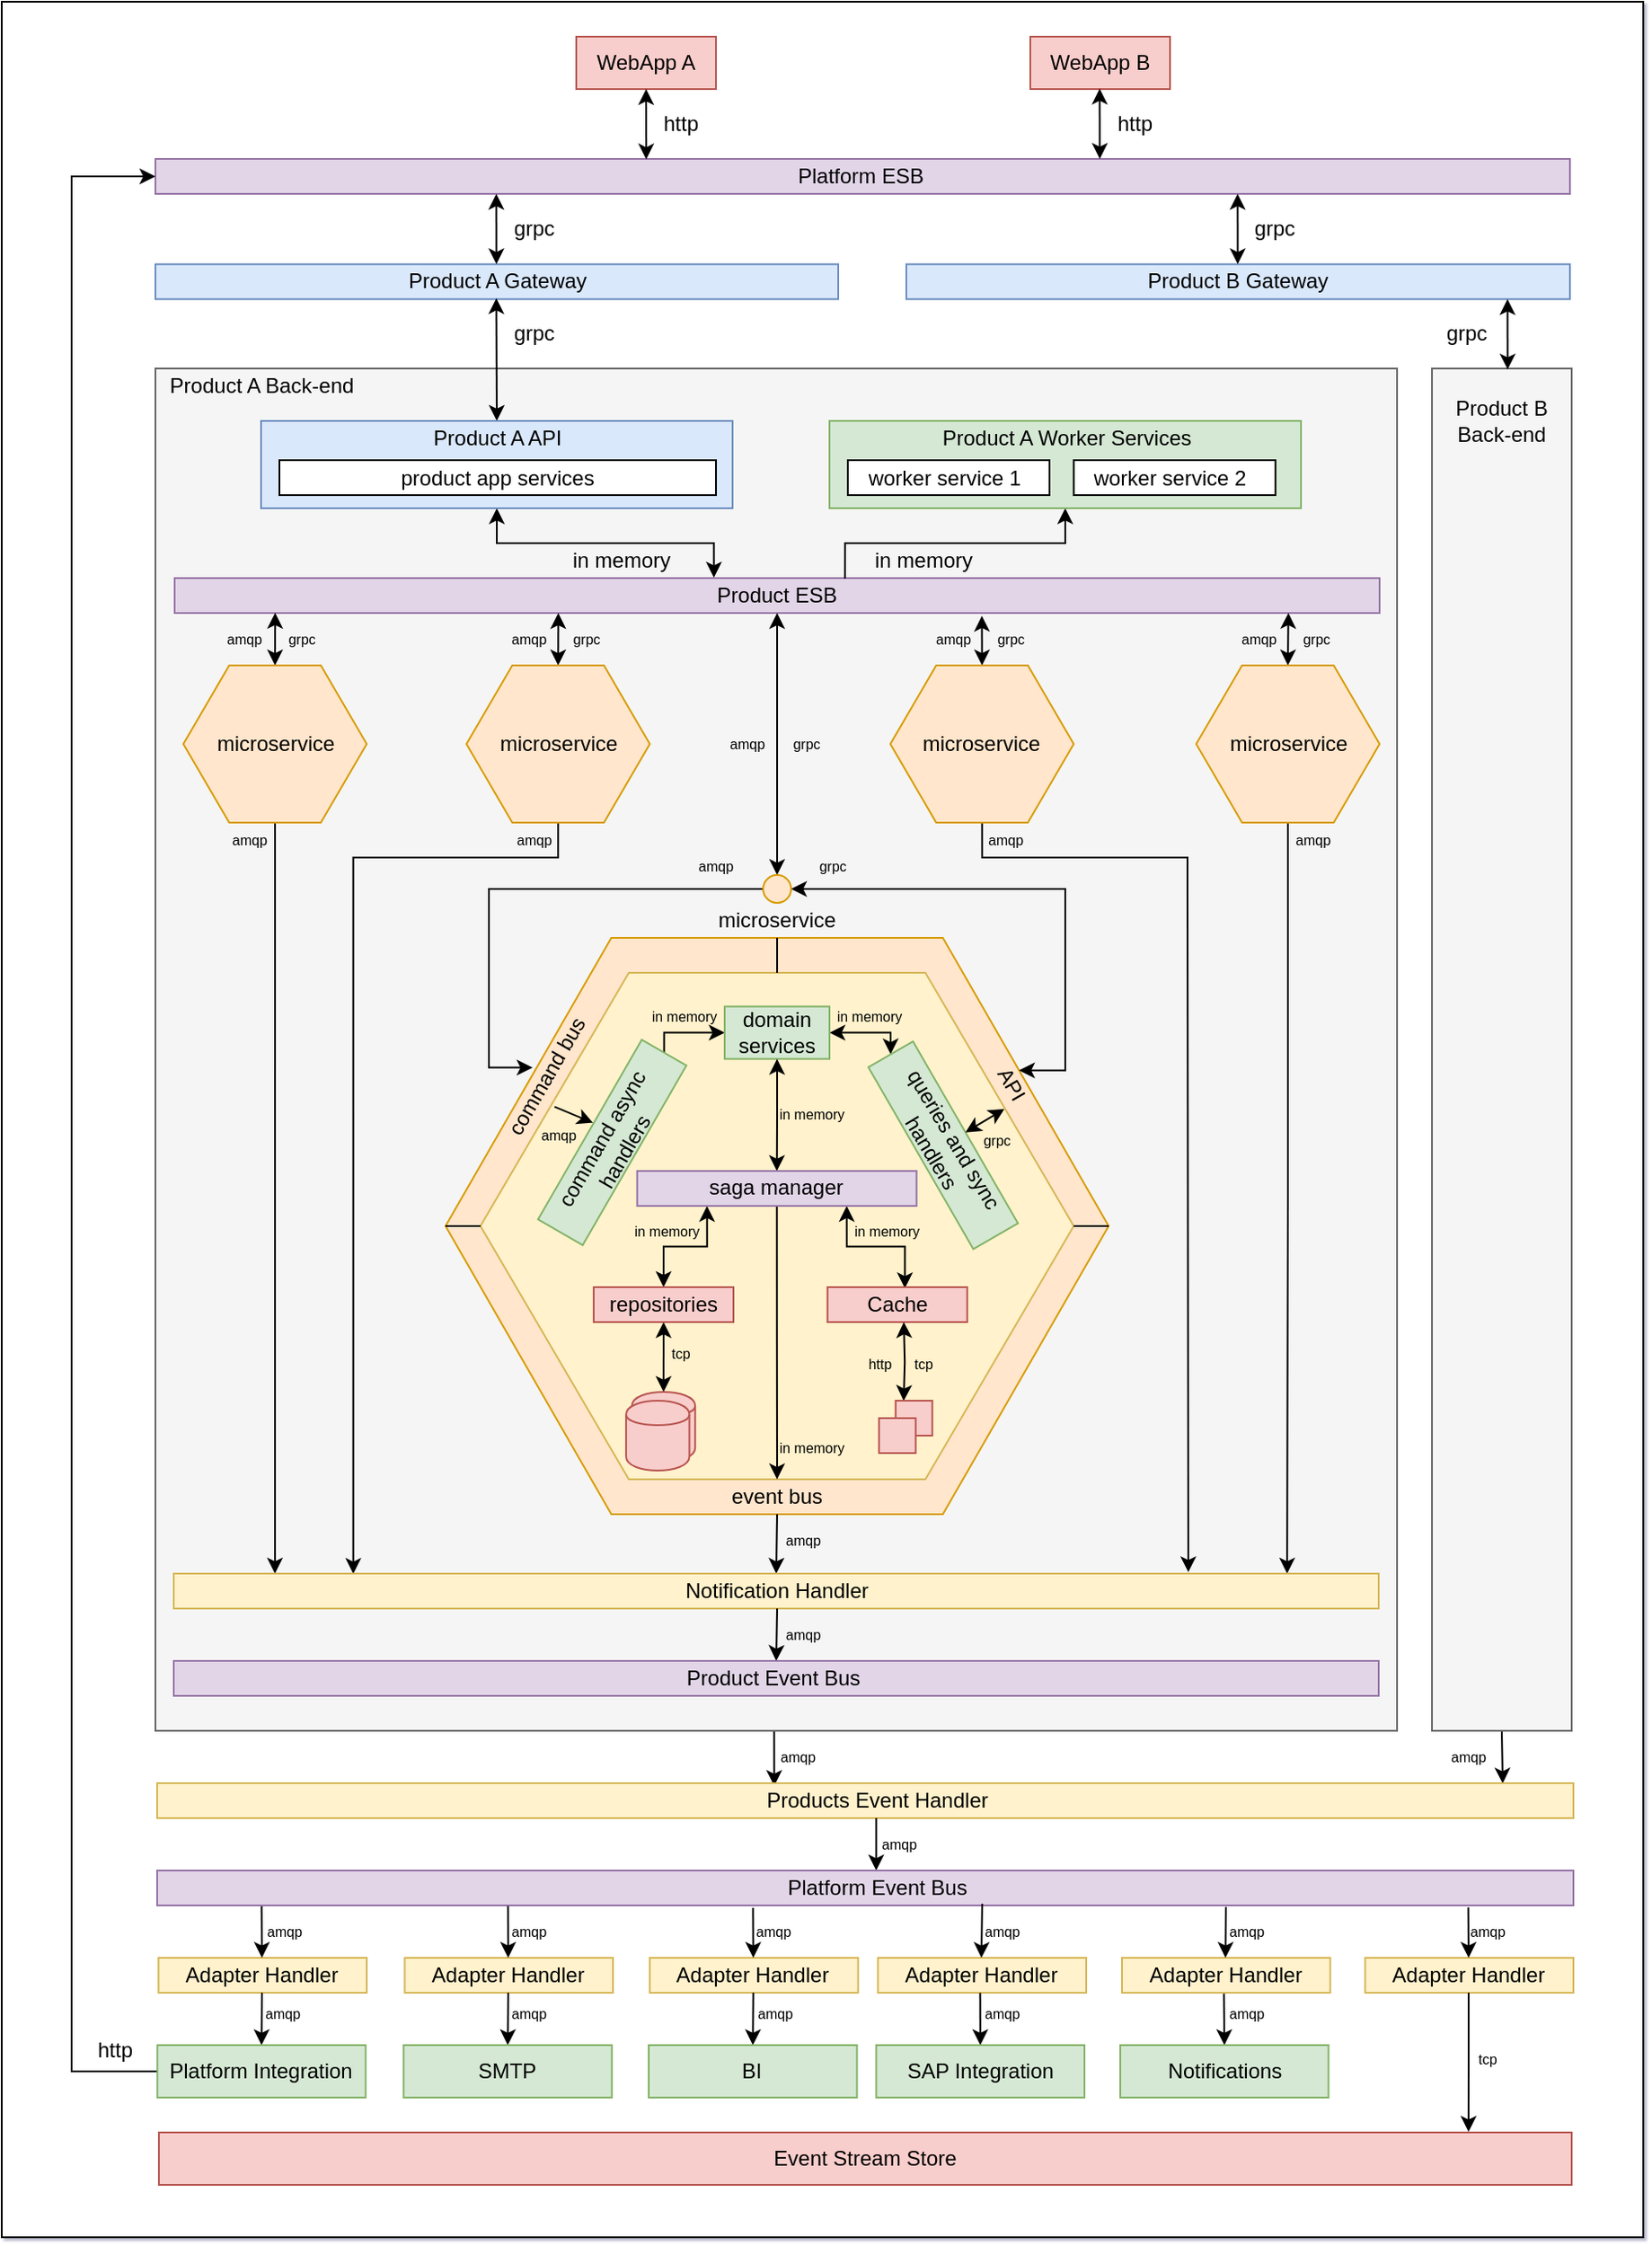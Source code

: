 <mxfile version="13.0.8" type="device"><diagram id="rq0dCRYKFUUs4let7wi2" name="Page-1"><mxGraphModel dx="1613" dy="1970" grid="1" gridSize="10" guides="1" tooltips="1" connect="1" arrows="1" fold="1" page="1" pageScale="1" pageWidth="827" pageHeight="1169" background="#ffffff" math="0" shadow="1"><root><mxCell id="0"/><mxCell id="1" parent="0"/><mxCell id="w8MqXmossmJTWtwEK6IC-232" value="" style="rounded=0;whiteSpace=wrap;html=1;fontSize=8;" parent="1" vertex="1"><mxGeometry x="-80" y="-10" width="940" height="1280" as="geometry"/></mxCell><mxCell id="w8MqXmossmJTWtwEK6IC-1" value="" style="rounded=0;whiteSpace=wrap;html=1;fillColor=#f8cecc;strokeColor=#b85450;" parent="1" vertex="1"><mxGeometry x="249" y="10" width="80" height="30" as="geometry"/></mxCell><mxCell id="w8MqXmossmJTWtwEK6IC-2" value="" style="rounded=0;whiteSpace=wrap;html=1;fillColor=#f8cecc;strokeColor=#b85450;" parent="1" vertex="1"><mxGeometry x="509" y="10" width="80" height="30" as="geometry"/></mxCell><mxCell id="w8MqXmossmJTWtwEK6IC-3" value="" style="rounded=0;whiteSpace=wrap;html=1;fillColor=#e1d5e7;strokeColor=#9673a6;" parent="1" vertex="1"><mxGeometry x="8" y="80" width="810" height="20" as="geometry"/></mxCell><mxCell id="w8MqXmossmJTWtwEK6IC-4" value="WebApp A" style="text;html=1;strokeColor=none;fillColor=none;align=center;verticalAlign=middle;whiteSpace=wrap;rounded=0;fontSize=12;" parent="1" vertex="1"><mxGeometry x="259" y="15" width="60" height="20" as="geometry"/></mxCell><mxCell id="w8MqXmossmJTWtwEK6IC-5" value="WebApp B" style="text;html=1;strokeColor=none;fillColor=none;align=center;verticalAlign=middle;whiteSpace=wrap;rounded=0;fontSize=12;" parent="1" vertex="1"><mxGeometry x="519" y="15" width="60" height="20" as="geometry"/></mxCell><mxCell id="w8MqXmossmJTWtwEK6IC-6" value="Platform ESB" style="text;html=1;strokeColor=none;fillColor=none;align=center;verticalAlign=middle;whiteSpace=wrap;rounded=0;fontSize=12;" parent="1" vertex="1"><mxGeometry x="362" y="80" width="100" height="20" as="geometry"/></mxCell><mxCell id="w8MqXmossmJTWtwEK6IC-7" value="" style="rounded=0;whiteSpace=wrap;html=1;fillColor=#dae8fc;strokeColor=#6c8ebf;" parent="1" vertex="1"><mxGeometry x="8" y="140.28" width="391" height="20" as="geometry"/></mxCell><mxCell id="w8MqXmossmJTWtwEK6IC-8" value="" style="rounded=0;whiteSpace=wrap;html=1;fillColor=#dae8fc;strokeColor=#6c8ebf;" parent="1" vertex="1"><mxGeometry x="438" y="140.28" width="380" height="20" as="geometry"/></mxCell><mxCell id="w8MqXmossmJTWtwEK6IC-9" value="Product A Gateway" style="text;html=1;strokeColor=none;fillColor=none;align=center;verticalAlign=middle;whiteSpace=wrap;rounded=0;fontSize=12;" parent="1" vertex="1"><mxGeometry x="150.75" y="140.28" width="105.5" height="20" as="geometry"/></mxCell><mxCell id="w8MqXmossmJTWtwEK6IC-10" value="Product B Gateway" style="text;html=1;strokeColor=none;fillColor=none;align=center;verticalAlign=middle;whiteSpace=wrap;rounded=0;fontSize=12;" parent="1" vertex="1"><mxGeometry x="575.25" y="140.28" width="105.5" height="20" as="geometry"/></mxCell><mxCell id="w8MqXmossmJTWtwEK6IC-12" value="" style="endArrow=classic;html=1;exitX=0.5;exitY=1;exitDx=0;exitDy=0;entryX=0.347;entryY=0.014;entryDx=0;entryDy=0;entryPerimeter=0;startArrow=classic;startFill=1;" parent="1" source="w8MqXmossmJTWtwEK6IC-1" target="w8MqXmossmJTWtwEK6IC-3" edge="1"><mxGeometry width="50" height="50" relative="1" as="geometry"><mxPoint x="149" y="50" as="sourcePoint"/><mxPoint x="199" as="targetPoint"/></mxGeometry></mxCell><mxCell id="w8MqXmossmJTWtwEK6IC-13" value="" style="endArrow=classic;html=1;exitX=0.5;exitY=1;exitDx=0;exitDy=0;entryX=0.347;entryY=0.014;entryDx=0;entryDy=0;entryPerimeter=0;startArrow=classic;startFill=1;" parent="1" edge="1"><mxGeometry width="50" height="50" relative="1" as="geometry"><mxPoint x="548.71" y="39.72" as="sourcePoint"/><mxPoint x="548.78" y="80.0" as="targetPoint"/></mxGeometry></mxCell><mxCell id="w8MqXmossmJTWtwEK6IC-14" value="http" style="text;html=1;strokeColor=none;fillColor=none;align=center;verticalAlign=middle;whiteSpace=wrap;rounded=0;" parent="1" vertex="1"><mxGeometry x="289" y="50" width="40" height="20" as="geometry"/></mxCell><mxCell id="w8MqXmossmJTWtwEK6IC-15" value="http" style="text;html=1;strokeColor=none;fillColor=none;align=center;verticalAlign=middle;whiteSpace=wrap;rounded=0;" parent="1" vertex="1"><mxGeometry x="549" y="50" width="40" height="20" as="geometry"/></mxCell><mxCell id="w8MqXmossmJTWtwEK6IC-16" value="" style="endArrow=classic;html=1;exitX=0.5;exitY=1;exitDx=0;exitDy=0;entryX=0.347;entryY=0.014;entryDx=0;entryDy=0;entryPerimeter=0;startArrow=classic;startFill=1;" parent="1" edge="1"><mxGeometry width="50" height="50" relative="1" as="geometry"><mxPoint x="203.21" y="100" as="sourcePoint"/><mxPoint x="203.28" y="140.28" as="targetPoint"/></mxGeometry></mxCell><mxCell id="w8MqXmossmJTWtwEK6IC-17" value="grpc" style="text;html=1;strokeColor=none;fillColor=none;align=center;verticalAlign=middle;whiteSpace=wrap;rounded=0;" parent="1" vertex="1"><mxGeometry x="205" y="110.28" width="40" height="20" as="geometry"/></mxCell><mxCell id="w8MqXmossmJTWtwEK6IC-18" value="" style="endArrow=classic;html=1;exitX=0.5;exitY=1;exitDx=0;exitDy=0;entryX=0.347;entryY=0.014;entryDx=0;entryDy=0;entryPerimeter=0;startArrow=classic;startFill=1;" parent="1" edge="1"><mxGeometry width="50" height="50" relative="1" as="geometry"><mxPoint x="627.71" y="100.0" as="sourcePoint"/><mxPoint x="627.78" y="140.28" as="targetPoint"/></mxGeometry></mxCell><mxCell id="w8MqXmossmJTWtwEK6IC-19" value="grpc" style="text;html=1;strokeColor=none;fillColor=none;align=center;verticalAlign=middle;whiteSpace=wrap;rounded=0;" parent="1" vertex="1"><mxGeometry x="629" y="110.28" width="40" height="20" as="geometry"/></mxCell><mxCell id="w8MqXmossmJTWtwEK6IC-169" style="edgeStyle=orthogonalEdgeStyle;rounded=0;orthogonalLoop=1;jettySize=auto;html=1;exitX=0.5;exitY=1;exitDx=0;exitDy=0;entryX=0.423;entryY=0.079;entryDx=0;entryDy=0;entryPerimeter=0;startArrow=none;startFill=0;fontSize=8;" parent="1" source="w8MqXmossmJTWtwEK6IC-20" target="w8MqXmossmJTWtwEK6IC-166" edge="1"><mxGeometry relative="1" as="geometry"/></mxCell><mxCell id="w8MqXmossmJTWtwEK6IC-20" value="" style="rounded=0;whiteSpace=wrap;html=1;fillColor=#f5f5f5;strokeColor=#666666;fontColor=#333333;" parent="1" vertex="1"><mxGeometry x="8" y="200" width="711" height="780" as="geometry"/></mxCell><mxCell id="w8MqXmossmJTWtwEK6IC-21" value="" style="endArrow=classic;html=1;exitX=0.5;exitY=1;exitDx=0;exitDy=0;entryX=0.5;entryY=0;entryDx=0;entryDy=0;startArrow=classic;startFill=1;" parent="1" target="w8MqXmossmJTWtwEK6IC-23" edge="1"><mxGeometry width="50" height="50" relative="1" as="geometry"><mxPoint x="203.21" y="159.72" as="sourcePoint"/><mxPoint x="203.28" y="200" as="targetPoint"/></mxGeometry></mxCell><mxCell id="w8MqXmossmJTWtwEK6IC-22" value="grpc" style="text;html=1;strokeColor=none;fillColor=none;align=center;verticalAlign=middle;whiteSpace=wrap;rounded=0;" parent="1" vertex="1"><mxGeometry x="205" y="170" width="40" height="20" as="geometry"/></mxCell><mxCell id="w8MqXmossmJTWtwEK6IC-74" style="edgeStyle=orthogonalEdgeStyle;rounded=0;orthogonalLoop=1;jettySize=auto;html=1;exitX=0.5;exitY=1;exitDx=0;exitDy=0;entryX=0.446;entryY=-0.014;entryDx=0;entryDy=0;startArrow=classic;startFill=1;fontSize=8;entryPerimeter=0;" parent="1" source="w8MqXmossmJTWtwEK6IC-23" target="w8MqXmossmJTWtwEK6IC-73" edge="1"><mxGeometry relative="1" as="geometry"/></mxCell><mxCell id="w8MqXmossmJTWtwEK6IC-23" value="" style="rounded=0;whiteSpace=wrap;html=1;fillColor=#dae8fc;strokeColor=#6c8ebf;" parent="1" vertex="1"><mxGeometry x="68.5" y="230" width="270" height="50" as="geometry"/></mxCell><mxCell id="w8MqXmossmJTWtwEK6IC-24" value="Product A API" style="text;html=1;strokeColor=none;fillColor=none;align=center;verticalAlign=middle;whiteSpace=wrap;rounded=0;fontSize=12;" parent="1" vertex="1"><mxGeometry x="150.75" y="230" width="105.5" height="20" as="geometry"/></mxCell><mxCell id="w8MqXmossmJTWtwEK6IC-25" value="" style="shape=hexagon;perimeter=hexagonPerimeter2;whiteSpace=wrap;html=1;fontSize=12;fillColor=#ffe6cc;strokeColor=#d79b00;" parent="1" vertex="1"><mxGeometry x="174.13" y="526" width="379.73" height="330" as="geometry"/></mxCell><mxCell id="w8MqXmossmJTWtwEK6IC-26" value="" style="shape=hexagon;perimeter=hexagonPerimeter2;whiteSpace=wrap;html=1;fontSize=12;fillColor=#fff2cc;strokeColor=#d6b656;" parent="1" vertex="1"><mxGeometry x="194.13" y="546" width="339.73" height="290" as="geometry"/></mxCell><mxCell id="w8MqXmossmJTWtwEK6IC-30" value="" style="endArrow=none;html=1;fontSize=12;entryX=0;entryY=0.5;entryDx=0;entryDy=0;exitX=0;exitY=0.5;exitDx=0;exitDy=0;" parent="1" source="w8MqXmossmJTWtwEK6IC-25" target="w8MqXmossmJTWtwEK6IC-26" edge="1"><mxGeometry width="50" height="50" relative="1" as="geometry"><mxPoint x="144.13" y="576" as="sourcePoint"/><mxPoint x="194.13" y="526" as="targetPoint"/></mxGeometry></mxCell><mxCell id="w8MqXmossmJTWtwEK6IC-31" value="" style="endArrow=none;html=1;fontSize=12;exitX=1;exitY=0.5;exitDx=0;exitDy=0;entryX=1;entryY=0.5;entryDx=0;entryDy=0;" parent="1" source="w8MqXmossmJTWtwEK6IC-26" target="w8MqXmossmJTWtwEK6IC-25" edge="1"><mxGeometry width="50" height="50" relative="1" as="geometry"><mxPoint x="324.13" y="595.86" as="sourcePoint"/><mxPoint x="344.13" y="596" as="targetPoint"/></mxGeometry></mxCell><mxCell id="w8MqXmossmJTWtwEK6IC-33" value="" style="endArrow=none;html=1;fontSize=12;entryX=0.5;entryY=0;entryDx=0;entryDy=0;exitX=0.5;exitY=0;exitDx=0;exitDy=0;" parent="1" source="w8MqXmossmJTWtwEK6IC-26" target="w8MqXmossmJTWtwEK6IC-25" edge="1"><mxGeometry width="50" height="50" relative="1" as="geometry"><mxPoint x="258.99" y="546" as="sourcePoint"/><mxPoint x="258.99" y="526" as="targetPoint"/></mxGeometry></mxCell><mxCell id="w8MqXmossmJTWtwEK6IC-34" value="command bus" style="text;html=1;strokeColor=none;fillColor=none;align=center;verticalAlign=middle;whiteSpace=wrap;rounded=0;fontSize=12;rotation=-60;" parent="1" vertex="1"><mxGeometry x="187.13" y="595.3" width="91" height="20" as="geometry"/></mxCell><mxCell id="w8MqXmossmJTWtwEK6IC-35" value="API" style="text;html=1;strokeColor=none;fillColor=none;align=center;verticalAlign=middle;whiteSpace=wrap;rounded=0;fontSize=12;rotation=60;" parent="1" vertex="1"><mxGeometry x="452.86" y="601.66" width="91" height="16" as="geometry"/></mxCell><mxCell id="w8MqXmossmJTWtwEK6IC-147" style="edgeStyle=orthogonalEdgeStyle;rounded=0;orthogonalLoop=1;jettySize=auto;html=1;exitX=0.5;exitY=1;exitDx=0;exitDy=0;entryX=0.5;entryY=0;entryDx=0;entryDy=0;startArrow=none;startFill=0;fontSize=8;" parent="1" source="w8MqXmossmJTWtwEK6IC-36" target="w8MqXmossmJTWtwEK6IC-139" edge="1"><mxGeometry relative="1" as="geometry"/></mxCell><mxCell id="w8MqXmossmJTWtwEK6IC-36" value="event bus" style="text;html=1;strokeColor=none;fillColor=none;align=center;verticalAlign=middle;whiteSpace=wrap;rounded=0;fontSize=12;" parent="1" vertex="1"><mxGeometry x="328.99" y="836" width="70" height="20" as="geometry"/></mxCell><mxCell id="w8MqXmossmJTWtwEK6IC-38" value="" style="rounded=0;whiteSpace=wrap;html=1;fillColor=#fff2cc;strokeColor=#d6b656;" parent="1" vertex="1"><mxGeometry x="9.75" y="1110" width="119.25" height="20" as="geometry"/></mxCell><mxCell id="w8MqXmossmJTWtwEK6IC-40" value="amqp" style="text;html=1;strokeColor=none;fillColor=none;align=center;verticalAlign=middle;whiteSpace=wrap;rounded=0;fontSize=8;" parent="1" vertex="1"><mxGeometry x="228.86" y="636.29" width="20" height="6" as="geometry"/></mxCell><mxCell id="w8MqXmossmJTWtwEK6IC-188" style="edgeStyle=orthogonalEdgeStyle;rounded=0;orthogonalLoop=1;jettySize=auto;html=1;exitX=0.5;exitY=0;exitDx=0;exitDy=0;entryX=0.036;entryY=1.017;entryDx=0;entryDy=0;entryPerimeter=0;startArrow=classic;startFill=1;endArrow=none;endFill=0;fontSize=8;" parent="1" source="w8MqXmossmJTWtwEK6IC-42" target="w8MqXmossmJTWtwEK6IC-168" edge="1"><mxGeometry relative="1" as="geometry"/></mxCell><mxCell id="w8MqXmossmJTWtwEK6IC-42" value="Adapter Handler" style="text;html=1;strokeColor=none;fillColor=none;align=center;verticalAlign=middle;whiteSpace=wrap;rounded=0;fontSize=12;" parent="1" vertex="1"><mxGeometry x="19" y="1110" width="100" height="20" as="geometry"/></mxCell><mxCell id="w8MqXmossmJTWtwEK6IC-170" style="edgeStyle=orthogonalEdgeStyle;rounded=0;orthogonalLoop=1;jettySize=auto;html=1;exitX=0.5;exitY=1;exitDx=0;exitDy=0;entryX=0.973;entryY=0.007;entryDx=0;entryDy=0;entryPerimeter=0;startArrow=none;startFill=0;fontSize=8;" parent="1" source="w8MqXmossmJTWtwEK6IC-46" target="w8MqXmossmJTWtwEK6IC-166" edge="1"><mxGeometry relative="1" as="geometry"/></mxCell><mxCell id="w8MqXmossmJTWtwEK6IC-46" value="" style="rounded=0;whiteSpace=wrap;html=1;fillColor=#f5f5f5;strokeColor=#666666;fontColor=#333333;" parent="1" vertex="1"><mxGeometry x="739" y="200" width="80" height="780" as="geometry"/></mxCell><mxCell id="w8MqXmossmJTWtwEK6IC-49" value="" style="endArrow=classic;html=1;exitX=0.5;exitY=1;exitDx=0;exitDy=0;entryX=0.347;entryY=0.014;entryDx=0;entryDy=0;entryPerimeter=0;startArrow=classic;startFill=1;" parent="1" edge="1"><mxGeometry width="50" height="50" relative="1" as="geometry"><mxPoint x="782.26" y="160.28" as="sourcePoint"/><mxPoint x="782.33" y="200.56" as="targetPoint"/></mxGeometry></mxCell><mxCell id="w8MqXmossmJTWtwEK6IC-50" value="Product B Back-end" style="text;html=1;strokeColor=none;fillColor=none;align=center;verticalAlign=middle;whiteSpace=wrap;rounded=0;fontSize=12;" parent="1" vertex="1"><mxGeometry x="739" y="210" width="80" height="40" as="geometry"/></mxCell><mxCell id="w8MqXmossmJTWtwEK6IC-51" value="Product A Back-end" style="text;html=1;strokeColor=none;fillColor=none;align=center;verticalAlign=middle;whiteSpace=wrap;rounded=0;fontSize=12;" parent="1" vertex="1"><mxGeometry x="9" y="200" width="120" height="20" as="geometry"/></mxCell><mxCell id="w8MqXmossmJTWtwEK6IC-86" style="edgeStyle=orthogonalEdgeStyle;rounded=0;orthogonalLoop=1;jettySize=auto;html=1;exitX=1;exitY=0.5;exitDx=0;exitDy=0;entryX=0;entryY=0.5;entryDx=0;entryDy=0;startArrow=none;startFill=0;fontSize=8;" parent="1" source="w8MqXmossmJTWtwEK6IC-53" target="w8MqXmossmJTWtwEK6IC-68" edge="1"><mxGeometry relative="1" as="geometry"><Array as="points"><mxPoint x="298.86" y="580"/></Array></mxGeometry></mxCell><mxCell id="w8MqXmossmJTWtwEK6IC-53" value="" style="rounded=0;whiteSpace=wrap;html=1;rotation=-60;fillColor=#d5e8d4;strokeColor=#82b366;" parent="1" vertex="1"><mxGeometry x="210.19" y="628.42" width="118.8" height="29.51" as="geometry"/></mxCell><mxCell id="w8MqXmossmJTWtwEK6IC-54" value="command async handlers" style="text;html=1;strokeColor=none;fillColor=none;align=center;verticalAlign=middle;whiteSpace=wrap;rounded=0;fontSize=12;rotation=-60;" parent="1" vertex="1"><mxGeometry x="211.67" y="636.29" width="115.83" height="16.85" as="geometry"/></mxCell><mxCell id="w8MqXmossmJTWtwEK6IC-56" value="" style="endArrow=classic;html=1;fontSize=12;entryX=0.536;entryY=-0.016;entryDx=0;entryDy=0;exitX=0.356;exitY=1.103;exitDx=0;exitDy=0;exitPerimeter=0;entryPerimeter=0;" parent="1" source="w8MqXmossmJTWtwEK6IC-34" target="w8MqXmossmJTWtwEK6IC-53" edge="1"><mxGeometry width="50" height="50" relative="1" as="geometry"><mxPoint x="71.13" y="633.5" as="sourcePoint"/><mxPoint x="121.13" y="583.5" as="targetPoint"/></mxGeometry></mxCell><mxCell id="w8MqXmossmJTWtwEK6IC-87" style="edgeStyle=orthogonalEdgeStyle;rounded=0;orthogonalLoop=1;jettySize=auto;html=1;exitX=0;exitY=0.5;exitDx=0;exitDy=0;entryX=1;entryY=0.5;entryDx=0;entryDy=0;startArrow=classic;startFill=1;fontSize=8;" parent="1" source="w8MqXmossmJTWtwEK6IC-57" target="w8MqXmossmJTWtwEK6IC-68" edge="1"><mxGeometry relative="1" as="geometry"><Array as="points"><mxPoint x="428.86" y="580"/></Array></mxGeometry></mxCell><mxCell id="w8MqXmossmJTWtwEK6IC-57" value="" style="rounded=0;whiteSpace=wrap;html=1;rotation=60;fillColor=#d5e8d4;strokeColor=#82b366;" parent="1" vertex="1"><mxGeometry x="398.99" y="629.96" width="120.21" height="29.51" as="geometry"/></mxCell><mxCell id="w8MqXmossmJTWtwEK6IC-60" value="" style="endArrow=classic;html=1;fontSize=12;entryX=0.5;entryY=0;entryDx=0;entryDy=0;exitX=0.883;exitY=0.269;exitDx=0;exitDy=0;exitPerimeter=0;startArrow=classic;startFill=1;" parent="1" source="w8MqXmossmJTWtwEK6IC-26" target="w8MqXmossmJTWtwEK6IC-57" edge="1"><mxGeometry width="50" height="50" relative="1" as="geometry"><mxPoint x="325.13" y="591" as="sourcePoint"/><mxPoint x="339.167" y="601.686" as="targetPoint"/></mxGeometry></mxCell><mxCell id="w8MqXmossmJTWtwEK6IC-61" value="queries and sync handlers" style="text;html=1;strokeColor=none;fillColor=none;align=center;verticalAlign=middle;whiteSpace=wrap;rounded=0;fontSize=12;rotation=59;" parent="1" vertex="1"><mxGeometry x="401.84" y="637.83" width="114.52" height="13.76" as="geometry"/></mxCell><mxCell id="w8MqXmossmJTWtwEK6IC-62" value="" style="rounded=0;whiteSpace=wrap;html=1;" parent="1" vertex="1"><mxGeometry x="79" y="252.5" width="250" height="20" as="geometry"/></mxCell><mxCell id="w8MqXmossmJTWtwEK6IC-63" value="product app services" style="text;html=1;strokeColor=none;fillColor=none;align=center;verticalAlign=middle;whiteSpace=wrap;rounded=0;fontSize=12;rotation=0;" parent="1" vertex="1"><mxGeometry x="144.5" y="250" width="118" height="25" as="geometry"/></mxCell><mxCell id="w8MqXmossmJTWtwEK6IC-140" style="edgeStyle=orthogonalEdgeStyle;rounded=0;orthogonalLoop=1;jettySize=auto;html=1;entryX=0.5;entryY=0;entryDx=0;entryDy=0;startArrow=none;startFill=0;fontSize=8;exitX=0;exitY=0.5;exitDx=0;exitDy=0;" parent="1" source="w8MqXmossmJTWtwEK6IC-143" target="w8MqXmossmJTWtwEK6IC-34" edge="1"><mxGeometry relative="1" as="geometry"><mxPoint x="319" y="516" as="sourcePoint"/><Array as="points"><mxPoint x="199" y="498"/><mxPoint x="199" y="600"/></Array></mxGeometry></mxCell><mxCell id="w8MqXmossmJTWtwEK6IC-64" value="microservice" style="text;html=1;strokeColor=none;fillColor=none;align=center;verticalAlign=middle;whiteSpace=wrap;rounded=0;fontSize=12;" parent="1" vertex="1"><mxGeometry x="319" y="506" width="90" height="20" as="geometry"/></mxCell><mxCell id="w8MqXmossmJTWtwEK6IC-65" value="grpc" style="text;html=1;strokeColor=none;fillColor=none;align=center;verticalAlign=middle;whiteSpace=wrap;rounded=0;fontSize=8;" parent="1" vertex="1"><mxGeometry x="479.86" y="639.3" width="20" height="6" as="geometry"/></mxCell><mxCell id="w8MqXmossmJTWtwEK6IC-68" value="" style="rounded=0;whiteSpace=wrap;html=1;fillColor=#d5e8d4;strokeColor=#82b366;" parent="1" vertex="1"><mxGeometry x="333.99" y="565.3" width="60" height="30" as="geometry"/></mxCell><mxCell id="w8MqXmossmJTWtwEK6IC-82" style="edgeStyle=orthogonalEdgeStyle;rounded=0;orthogonalLoop=1;jettySize=auto;html=1;exitX=0.5;exitY=1;exitDx=0;exitDy=0;entryX=0.5;entryY=0;entryDx=0;entryDy=0;startArrow=classic;startFill=1;fontSize=8;" parent="1" source="w8MqXmossmJTWtwEK6IC-67" target="w8MqXmossmJTWtwEK6IC-81" edge="1"><mxGeometry relative="1" as="geometry"/></mxCell><mxCell id="w8MqXmossmJTWtwEK6IC-67" value="&lt;div&gt;domain&lt;/div&gt;&lt;div&gt;services&lt;br&gt;&lt;/div&gt;" style="text;html=1;strokeColor=none;fillColor=none;align=center;verticalAlign=middle;whiteSpace=wrap;rounded=0;fontSize=12;" parent="1" vertex="1"><mxGeometry x="338.99" y="565.3" width="50" height="30" as="geometry"/></mxCell><mxCell id="w8MqXmossmJTWtwEK6IC-71" value="in memory" style="text;html=1;strokeColor=none;fillColor=none;align=center;verticalAlign=middle;whiteSpace=wrap;rounded=0;fontSize=8;" parent="1" vertex="1"><mxGeometry x="396.99" y="568" width="39.56" height="6" as="geometry"/></mxCell><mxCell id="w8MqXmossmJTWtwEK6IC-72" value="" style="rounded=0;whiteSpace=wrap;html=1;fontSize=8;fillColor=#e1d5e7;strokeColor=#9673a6;" parent="1" vertex="1"><mxGeometry x="19" y="320" width="690" height="20" as="geometry"/></mxCell><mxCell id="w8MqXmossmJTWtwEK6IC-109" style="edgeStyle=orthogonalEdgeStyle;rounded=0;orthogonalLoop=1;jettySize=auto;html=1;exitX=0.5;exitY=1;exitDx=0;exitDy=0;startArrow=classic;startFill=1;fontSize=8;entryX=0.5;entryY=0;entryDx=0;entryDy=0;" parent="1" source="w8MqXmossmJTWtwEK6IC-73" target="w8MqXmossmJTWtwEK6IC-143" edge="1"><mxGeometry relative="1" as="geometry"><mxPoint x="364" y="430" as="targetPoint"/></mxGeometry></mxCell><mxCell id="w8MqXmossmJTWtwEK6IC-73" value="Product ESB" style="text;html=1;strokeColor=none;fillColor=none;align=center;verticalAlign=middle;whiteSpace=wrap;rounded=0;fontSize=12;rotation=0;" parent="1" vertex="1"><mxGeometry x="29" y="320" width="670" height="20" as="geometry"/></mxCell><mxCell id="w8MqXmossmJTWtwEK6IC-77" value="in memory" style="text;html=1;strokeColor=none;fillColor=none;align=center;verticalAlign=middle;whiteSpace=wrap;rounded=0;" parent="1" vertex="1"><mxGeometry x="243.27" y="300" width="64" height="20" as="geometry"/></mxCell><mxCell id="w8MqXmossmJTWtwEK6IC-80" value="in memory" style="text;html=1;strokeColor=none;fillColor=none;align=center;verticalAlign=middle;whiteSpace=wrap;rounded=0;fontSize=8;" parent="1" vertex="1"><mxGeometry x="291.11" y="568" width="39.56" height="6" as="geometry"/></mxCell><mxCell id="w8MqXmossmJTWtwEK6IC-105" style="edgeStyle=orthogonalEdgeStyle;rounded=0;orthogonalLoop=1;jettySize=auto;html=1;exitX=0.25;exitY=1;exitDx=0;exitDy=0;entryX=0.5;entryY=0;entryDx=0;entryDy=0;startArrow=classic;startFill=1;fontSize=8;" parent="1" source="w8MqXmossmJTWtwEK6IC-81" target="w8MqXmossmJTWtwEK6IC-100" edge="1"><mxGeometry relative="1" as="geometry"/></mxCell><mxCell id="w8MqXmossmJTWtwEK6IC-106" style="edgeStyle=orthogonalEdgeStyle;rounded=0;orthogonalLoop=1;jettySize=auto;html=1;exitX=0.75;exitY=1;exitDx=0;exitDy=0;entryX=0.554;entryY=0.033;entryDx=0;entryDy=0;entryPerimeter=0;startArrow=classic;startFill=1;fontSize=8;" parent="1" source="w8MqXmossmJTWtwEK6IC-81" target="w8MqXmossmJTWtwEK6IC-97" edge="1"><mxGeometry relative="1" as="geometry"/></mxCell><mxCell id="w8MqXmossmJTWtwEK6IC-108" style="edgeStyle=orthogonalEdgeStyle;rounded=0;orthogonalLoop=1;jettySize=auto;html=1;exitX=0.5;exitY=1;exitDx=0;exitDy=0;entryX=0.5;entryY=0;entryDx=0;entryDy=0;startArrow=none;startFill=0;fontSize=8;" parent="1" source="w8MqXmossmJTWtwEK6IC-81" target="w8MqXmossmJTWtwEK6IC-36" edge="1"><mxGeometry relative="1" as="geometry"/></mxCell><mxCell id="w8MqXmossmJTWtwEK6IC-81" value="" style="rounded=0;whiteSpace=wrap;html=1;fillColor=#e1d5e7;strokeColor=#9673a6;" parent="1" vertex="1"><mxGeometry x="283.86" y="659.47" width="160" height="20" as="geometry"/></mxCell><mxCell id="w8MqXmossmJTWtwEK6IC-88" value="in memory" style="text;html=1;strokeColor=none;fillColor=none;align=center;verticalAlign=middle;whiteSpace=wrap;rounded=0;fontSize=8;" parent="1" vertex="1"><mxGeometry x="363.86" y="623.96" width="39.56" height="6" as="geometry"/></mxCell><mxCell id="w8MqXmossmJTWtwEK6IC-89" value="saga manager" style="text;html=1;strokeColor=none;fillColor=none;align=center;verticalAlign=middle;whiteSpace=wrap;rounded=0;fontSize=12;" parent="1" vertex="1"><mxGeometry x="321.49" y="664.47" width="85" height="10" as="geometry"/></mxCell><mxCell id="w8MqXmossmJTWtwEK6IC-95" style="edgeStyle=orthogonalEdgeStyle;rounded=0;orthogonalLoop=1;jettySize=auto;html=1;exitX=0.5;exitY=1;exitDx=0;exitDy=0;entryX=0.5;entryY=0;entryDx=0;entryDy=0;startArrow=classic;startFill=1;fontSize=8;" parent="1" source="w8MqXmossmJTWtwEK6IC-91" target="w8MqXmossmJTWtwEK6IC-99" edge="1"><mxGeometry relative="1" as="geometry"><mxPoint x="298.995" y="766" as="targetPoint"/></mxGeometry></mxCell><mxCell id="w8MqXmossmJTWtwEK6IC-91" value="" style="rounded=0;whiteSpace=wrap;html=1;" parent="1" vertex="1"><mxGeometry x="258.99" y="726" width="80" height="20" as="geometry"/></mxCell><mxCell id="w8MqXmossmJTWtwEK6IC-97" value="" style="rounded=0;whiteSpace=wrap;html=1;fillColor=#f8cecc;strokeColor=#b85450;" parent="1" vertex="1"><mxGeometry x="392.86" y="726" width="80" height="20" as="geometry"/></mxCell><mxCell id="w8MqXmossmJTWtwEK6IC-98" value="repositories" style="text;html=1;strokeColor=none;fillColor=none;align=center;verticalAlign=middle;whiteSpace=wrap;rounded=0;fontSize=12;" parent="1" vertex="1"><mxGeometry x="258.99" y="731" width="80" height="10" as="geometry"/></mxCell><mxCell id="w8MqXmossmJTWtwEK6IC-99" value="" style="shape=cylinder;whiteSpace=wrap;html=1;boundedLbl=1;backgroundOutline=1;fontSize=8;fillColor=#f8cecc;strokeColor=#b85450;" parent="1" vertex="1"><mxGeometry x="280.87" y="786" width="36.23" height="40" as="geometry"/></mxCell><mxCell id="w8MqXmossmJTWtwEK6IC-100" value="" style="rounded=0;whiteSpace=wrap;html=1;fillColor=#f8cecc;strokeColor=#b85450;" parent="1" vertex="1"><mxGeometry x="258.99" y="726" width="80" height="20" as="geometry"/></mxCell><mxCell id="w8MqXmossmJTWtwEK6IC-90" value="Cache" style="text;html=1;strokeColor=none;fillColor=none;align=center;verticalAlign=middle;whiteSpace=wrap;rounded=0;fontSize=12;" parent="1" vertex="1"><mxGeometry x="392.86" y="731" width="80" height="10" as="geometry"/></mxCell><mxCell id="w8MqXmossmJTWtwEK6IC-101" value="repositories" style="text;html=1;strokeColor=none;fillColor=none;align=center;verticalAlign=middle;whiteSpace=wrap;rounded=0;fontSize=12;" parent="1" vertex="1"><mxGeometry x="258.99" y="731" width="80" height="10" as="geometry"/></mxCell><mxCell id="w8MqXmossmJTWtwEK6IC-102" style="edgeStyle=orthogonalEdgeStyle;rounded=0;orthogonalLoop=1;jettySize=auto;html=1;exitX=0.5;exitY=1;exitDx=0;exitDy=0;entryX=0.22;entryY=0.005;entryDx=0;entryDy=0;startArrow=classic;startFill=1;fontSize=8;entryPerimeter=0;" parent="1" target="w8MqXmossmJTWtwEK6IC-103" edge="1"><mxGeometry relative="1" as="geometry"><mxPoint x="436.55" y="746" as="sourcePoint"/><mxPoint x="436.555" y="766" as="targetPoint"/></mxGeometry></mxCell><mxCell id="w8MqXmossmJTWtwEK6IC-103" value="" style="rounded=0;whiteSpace=wrap;html=1;fontSize=8;fillColor=#f8cecc;strokeColor=#b85450;" parent="1" vertex="1"><mxGeometry x="431.86" y="791" width="21" height="20" as="geometry"/></mxCell><mxCell id="w8MqXmossmJTWtwEK6IC-104" value="" style="rounded=0;whiteSpace=wrap;html=1;fontSize=8;fillColor=#f8cecc;strokeColor=#b85450;" parent="1" vertex="1"><mxGeometry x="422.36" y="801" width="21" height="20" as="geometry"/></mxCell><mxCell id="w8MqXmossmJTWtwEK6IC-107" value="" style="shape=cylinder;whiteSpace=wrap;html=1;boundedLbl=1;backgroundOutline=1;fontSize=8;fillColor=#f8cecc;strokeColor=#b85450;" parent="1" vertex="1"><mxGeometry x="277.54" y="791" width="36.23" height="40" as="geometry"/></mxCell><mxCell id="w8MqXmossmJTWtwEK6IC-150" style="edgeStyle=orthogonalEdgeStyle;rounded=0;orthogonalLoop=1;jettySize=auto;html=1;exitX=0.5;exitY=1;exitDx=0;exitDy=0;entryX=0.084;entryY=0;entryDx=0;entryDy=0;entryPerimeter=0;startArrow=none;startFill=0;fontSize=8;" parent="1" source="w8MqXmossmJTWtwEK6IC-110" target="w8MqXmossmJTWtwEK6IC-139" edge="1"><mxGeometry relative="1" as="geometry"/></mxCell><mxCell id="w8MqXmossmJTWtwEK6IC-153" style="edgeStyle=orthogonalEdgeStyle;rounded=0;orthogonalLoop=1;jettySize=auto;html=1;exitX=0.5;exitY=0;exitDx=0;exitDy=0;entryX=0.071;entryY=0.994;entryDx=0;entryDy=0;entryPerimeter=0;startArrow=classic;startFill=1;fontSize=8;" parent="1" source="w8MqXmossmJTWtwEK6IC-110" target="w8MqXmossmJTWtwEK6IC-73" edge="1"><mxGeometry relative="1" as="geometry"/></mxCell><mxCell id="w8MqXmossmJTWtwEK6IC-110" value="" style="shape=hexagon;perimeter=hexagonPerimeter2;whiteSpace=wrap;html=1;fontSize=8;fillColor=#ffe6cc;strokeColor=#d79b00;" parent="1" vertex="1"><mxGeometry x="24" y="370" width="105" height="90" as="geometry"/></mxCell><mxCell id="w8MqXmossmJTWtwEK6IC-111" value="microservice" style="text;html=1;strokeColor=none;fillColor=none;align=center;verticalAlign=middle;whiteSpace=wrap;rounded=0;fontSize=12;" parent="1" vertex="1"><mxGeometry x="41.5" y="405" width="70" height="20" as="geometry"/></mxCell><mxCell id="w8MqXmossmJTWtwEK6IC-151" style="edgeStyle=orthogonalEdgeStyle;rounded=0;orthogonalLoop=1;jettySize=auto;html=1;exitX=0.5;exitY=1;exitDx=0;exitDy=0;entryX=0.149;entryY=0.008;entryDx=0;entryDy=0;entryPerimeter=0;startArrow=none;startFill=0;fontSize=8;" parent="1" source="w8MqXmossmJTWtwEK6IC-113" target="w8MqXmossmJTWtwEK6IC-139" edge="1"><mxGeometry relative="1" as="geometry"><Array as="points"><mxPoint x="239" y="480"/><mxPoint x="121" y="480"/></Array></mxGeometry></mxCell><mxCell id="w8MqXmossmJTWtwEK6IC-154" style="edgeStyle=orthogonalEdgeStyle;rounded=0;orthogonalLoop=1;jettySize=auto;html=1;exitX=0.5;exitY=0;exitDx=0;exitDy=0;entryX=0.313;entryY=1;entryDx=0;entryDy=0;entryPerimeter=0;startArrow=classic;startFill=1;fontSize=8;" parent="1" source="w8MqXmossmJTWtwEK6IC-113" target="w8MqXmossmJTWtwEK6IC-73" edge="1"><mxGeometry relative="1" as="geometry"/></mxCell><mxCell id="w8MqXmossmJTWtwEK6IC-113" value="" style="shape=hexagon;perimeter=hexagonPerimeter2;whiteSpace=wrap;html=1;fontSize=8;fillColor=#ffe6cc;strokeColor=#d79b00;" parent="1" vertex="1"><mxGeometry x="186.11" y="370" width="105" height="90" as="geometry"/></mxCell><mxCell id="w8MqXmossmJTWtwEK6IC-114" value="microservice" style="text;html=1;strokeColor=none;fillColor=none;align=center;verticalAlign=middle;whiteSpace=wrap;rounded=0;fontSize=12;" parent="1" vertex="1"><mxGeometry x="203.61" y="405" width="70" height="20" as="geometry"/></mxCell><mxCell id="w8MqXmossmJTWtwEK6IC-148" style="edgeStyle=orthogonalEdgeStyle;rounded=0;orthogonalLoop=1;jettySize=auto;html=1;exitX=0.5;exitY=1;exitDx=0;exitDy=0;entryX=0.924;entryY=0;entryDx=0;entryDy=0;entryPerimeter=0;startArrow=none;startFill=0;fontSize=8;" parent="1" source="w8MqXmossmJTWtwEK6IC-116" target="w8MqXmossmJTWtwEK6IC-139" edge="1"><mxGeometry relative="1" as="geometry"/></mxCell><mxCell id="w8MqXmossmJTWtwEK6IC-156" style="edgeStyle=orthogonalEdgeStyle;rounded=0;orthogonalLoop=1;jettySize=auto;html=1;exitX=0.5;exitY=0;exitDx=0;exitDy=0;entryX=0.937;entryY=0.998;entryDx=0;entryDy=0;entryPerimeter=0;startArrow=classic;startFill=1;fontSize=8;" parent="1" source="w8MqXmossmJTWtwEK6IC-116" target="w8MqXmossmJTWtwEK6IC-73" edge="1"><mxGeometry relative="1" as="geometry"/></mxCell><mxCell id="w8MqXmossmJTWtwEK6IC-116" value="" style="shape=hexagon;perimeter=hexagonPerimeter2;whiteSpace=wrap;html=1;fontSize=8;fillColor=#ffe6cc;strokeColor=#d79b00;" parent="1" vertex="1"><mxGeometry x="604" y="370" width="105" height="90" as="geometry"/></mxCell><mxCell id="w8MqXmossmJTWtwEK6IC-117" value="microservice" style="text;html=1;strokeColor=none;fillColor=none;align=center;verticalAlign=middle;whiteSpace=wrap;rounded=0;fontSize=12;" parent="1" vertex="1"><mxGeometry x="621.5" y="405" width="70" height="20" as="geometry"/></mxCell><mxCell id="w8MqXmossmJTWtwEK6IC-149" style="edgeStyle=orthogonalEdgeStyle;rounded=0;orthogonalLoop=1;jettySize=auto;html=1;exitX=0.5;exitY=1;exitDx=0;exitDy=0;entryX=0.842;entryY=-0.041;entryDx=0;entryDy=0;entryPerimeter=0;startArrow=none;startFill=0;fontSize=8;" parent="1" source="w8MqXmossmJTWtwEK6IC-118" target="w8MqXmossmJTWtwEK6IC-139" edge="1"><mxGeometry relative="1" as="geometry"><Array as="points"><mxPoint x="481" y="480"/><mxPoint x="599" y="480"/><mxPoint x="599" y="490"/><mxPoint x="600" y="490"/></Array></mxGeometry></mxCell><mxCell id="w8MqXmossmJTWtwEK6IC-155" style="edgeStyle=orthogonalEdgeStyle;rounded=0;orthogonalLoop=1;jettySize=auto;html=1;exitX=0.5;exitY=0;exitDx=0;exitDy=0;entryX=0.675;entryY=1.079;entryDx=0;entryDy=0;entryPerimeter=0;startArrow=classic;startFill=1;fontSize=8;" parent="1" source="w8MqXmossmJTWtwEK6IC-118" target="w8MqXmossmJTWtwEK6IC-73" edge="1"><mxGeometry relative="1" as="geometry"/></mxCell><mxCell id="w8MqXmossmJTWtwEK6IC-118" value="" style="shape=hexagon;perimeter=hexagonPerimeter2;whiteSpace=wrap;html=1;fontSize=8;fillColor=#ffe6cc;strokeColor=#d79b00;" parent="1" vertex="1"><mxGeometry x="428.86" y="370" width="105" height="90" as="geometry"/></mxCell><mxCell id="w8MqXmossmJTWtwEK6IC-119" value="microservice" style="text;html=1;strokeColor=none;fillColor=none;align=center;verticalAlign=middle;whiteSpace=wrap;rounded=0;fontSize=12;" parent="1" vertex="1"><mxGeometry x="446.36" y="405" width="70" height="20" as="geometry"/></mxCell><mxCell id="w8MqXmossmJTWtwEK6IC-122" value="amqp" style="text;html=1;strokeColor=none;fillColor=none;align=center;verticalAlign=middle;whiteSpace=wrap;rounded=0;fontSize=8;" parent="1" vertex="1"><mxGeometry x="48.5" y="350" width="20" height="10" as="geometry"/></mxCell><mxCell id="w8MqXmossmJTWtwEK6IC-123" value="grpc" style="text;html=1;strokeColor=none;fillColor=none;align=center;verticalAlign=middle;whiteSpace=wrap;rounded=0;fontSize=8;" parent="1" vertex="1"><mxGeometry x="82" y="350" width="20" height="10" as="geometry"/></mxCell><mxCell id="w8MqXmossmJTWtwEK6IC-124" value="amqp" style="text;html=1;strokeColor=none;fillColor=none;align=center;verticalAlign=middle;whiteSpace=wrap;rounded=0;fontSize=8;" parent="1" vertex="1"><mxGeometry x="211.67" y="350" width="20" height="10" as="geometry"/></mxCell><mxCell id="w8MqXmossmJTWtwEK6IC-125" value="grpc" style="text;html=1;strokeColor=none;fillColor=none;align=center;verticalAlign=middle;whiteSpace=wrap;rounded=0;fontSize=8;" parent="1" vertex="1"><mxGeometry x="245.17" y="350" width="20" height="10" as="geometry"/></mxCell><mxCell id="w8MqXmossmJTWtwEK6IC-126" value="amqp" style="text;html=1;strokeColor=none;fillColor=none;align=center;verticalAlign=middle;whiteSpace=wrap;rounded=0;fontSize=8;" parent="1" vertex="1"><mxGeometry x="454.61" y="350" width="20" height="10" as="geometry"/></mxCell><mxCell id="w8MqXmossmJTWtwEK6IC-127" value="grpc" style="text;html=1;strokeColor=none;fillColor=none;align=center;verticalAlign=middle;whiteSpace=wrap;rounded=0;fontSize=8;" parent="1" vertex="1"><mxGeometry x="488.11" y="350" width="20" height="10" as="geometry"/></mxCell><mxCell id="w8MqXmossmJTWtwEK6IC-128" value="amqp" style="text;html=1;strokeColor=none;fillColor=none;align=center;verticalAlign=middle;whiteSpace=wrap;rounded=0;fontSize=8;" parent="1" vertex="1"><mxGeometry x="629.75" y="350" width="20" height="10" as="geometry"/></mxCell><mxCell id="w8MqXmossmJTWtwEK6IC-129" value="grpc" style="text;html=1;strokeColor=none;fillColor=none;align=center;verticalAlign=middle;whiteSpace=wrap;rounded=0;fontSize=8;" parent="1" vertex="1"><mxGeometry x="663.25" y="350" width="20" height="10" as="geometry"/></mxCell><mxCell id="w8MqXmossmJTWtwEK6IC-130" value="amqp" style="text;html=1;strokeColor=none;fillColor=none;align=center;verticalAlign=middle;whiteSpace=wrap;rounded=0;fontSize=8;" parent="1" vertex="1"><mxGeometry x="337.25" y="410" width="20" height="10" as="geometry"/></mxCell><mxCell id="w8MqXmossmJTWtwEK6IC-131" value="grpc" style="text;html=1;strokeColor=none;fillColor=none;align=center;verticalAlign=middle;whiteSpace=wrap;rounded=0;fontSize=8;" parent="1" vertex="1"><mxGeometry x="370.75" y="410" width="20" height="10" as="geometry"/></mxCell><mxCell id="w8MqXmossmJTWtwEK6IC-132" value="in memory" style="text;html=1;strokeColor=none;fillColor=none;align=center;verticalAlign=middle;whiteSpace=wrap;rounded=0;fontSize=8;" parent="1" vertex="1"><mxGeometry x="280.88" y="691" width="39.56" height="6" as="geometry"/></mxCell><mxCell id="w8MqXmossmJTWtwEK6IC-133" value="in memory" style="text;html=1;strokeColor=none;fillColor=none;align=center;verticalAlign=middle;whiteSpace=wrap;rounded=0;fontSize=8;" parent="1" vertex="1"><mxGeometry x="406.8" y="691" width="39.56" height="6" as="geometry"/></mxCell><mxCell id="w8MqXmossmJTWtwEK6IC-134" value="tcp" style="text;html=1;strokeColor=none;fillColor=none;align=center;verticalAlign=middle;whiteSpace=wrap;rounded=0;fontSize=8;" parent="1" vertex="1"><mxGeometry x="299.43" y="761" width="19.57" height="6" as="geometry"/></mxCell><mxCell id="w8MqXmossmJTWtwEK6IC-135" value="tcp" style="text;html=1;strokeColor=none;fillColor=none;align=center;verticalAlign=middle;whiteSpace=wrap;rounded=0;fontSize=8;" parent="1" vertex="1"><mxGeometry x="438" y="767" width="19.57" height="6" as="geometry"/></mxCell><mxCell id="w8MqXmossmJTWtwEK6IC-136" value="http" style="text;html=1;strokeColor=none;fillColor=none;align=center;verticalAlign=middle;whiteSpace=wrap;rounded=0;fontSize=8;" parent="1" vertex="1"><mxGeometry x="413" y="767" width="19.57" height="6" as="geometry"/></mxCell><mxCell id="w8MqXmossmJTWtwEK6IC-137" value="in memory" style="text;html=1;strokeColor=none;fillColor=none;align=center;verticalAlign=middle;whiteSpace=wrap;rounded=0;fontSize=8;" parent="1" vertex="1"><mxGeometry x="363.86" y="815" width="39.56" height="6" as="geometry"/></mxCell><mxCell id="w8MqXmossmJTWtwEK6IC-139" value="" style="rounded=0;whiteSpace=wrap;html=1;fontSize=8;fillColor=#fff2cc;strokeColor=#d6b656;" parent="1" vertex="1"><mxGeometry x="18.5" y="890" width="690" height="20" as="geometry"/></mxCell><mxCell id="w8MqXmossmJTWtwEK6IC-145" style="edgeStyle=orthogonalEdgeStyle;rounded=0;orthogonalLoop=1;jettySize=auto;html=1;exitX=1;exitY=0.5;exitDx=0;exitDy=0;entryX=0.449;entryY=0.03;entryDx=0;entryDy=0;startArrow=classic;startFill=1;fontSize=8;entryPerimeter=0;" parent="1" source="w8MqXmossmJTWtwEK6IC-143" target="w8MqXmossmJTWtwEK6IC-35" edge="1"><mxGeometry relative="1" as="geometry"><Array as="points"><mxPoint x="529" y="498"/><mxPoint x="529" y="602"/></Array></mxGeometry></mxCell><mxCell id="w8MqXmossmJTWtwEK6IC-143" value="" style="ellipse;whiteSpace=wrap;html=1;aspect=fixed;fontSize=8;fillColor=#ffe6cc;strokeColor=#d79b00;" parent="1" vertex="1"><mxGeometry x="356" y="490" width="16" height="16" as="geometry"/></mxCell><mxCell id="w8MqXmossmJTWtwEK6IC-144" value="amqp" style="text;html=1;strokeColor=none;fillColor=none;align=center;verticalAlign=middle;whiteSpace=wrap;rounded=0;fontSize=8;" parent="1" vertex="1"><mxGeometry x="318.5" y="480" width="20" height="10" as="geometry"/></mxCell><mxCell id="w8MqXmossmJTWtwEK6IC-146" value="grpc" style="text;html=1;strokeColor=none;fillColor=none;align=center;verticalAlign=middle;whiteSpace=wrap;rounded=0;fontSize=8;" parent="1" vertex="1"><mxGeometry x="386.49" y="480" width="20" height="10" as="geometry"/></mxCell><mxCell id="w8MqXmossmJTWtwEK6IC-162" style="edgeStyle=orthogonalEdgeStyle;rounded=0;orthogonalLoop=1;jettySize=auto;html=1;exitX=0.5;exitY=1;exitDx=0;exitDy=0;entryX=0.5;entryY=0;entryDx=0;entryDy=0;startArrow=none;startFill=0;fontSize=8;" parent="1" source="w8MqXmossmJTWtwEK6IC-152" target="w8MqXmossmJTWtwEK6IC-161" edge="1"><mxGeometry relative="1" as="geometry"/></mxCell><mxCell id="w8MqXmossmJTWtwEK6IC-152" value="Notification Handler" style="text;html=1;strokeColor=none;fillColor=none;align=center;verticalAlign=middle;whiteSpace=wrap;rounded=0;fontSize=12;rotation=0;" parent="1" vertex="1"><mxGeometry x="29" y="890" width="670" height="20" as="geometry"/></mxCell><mxCell id="w8MqXmossmJTWtwEK6IC-157" value="amqp" style="text;html=1;strokeColor=none;fillColor=none;align=center;verticalAlign=middle;whiteSpace=wrap;rounded=0;fontSize=8;" parent="1" vertex="1"><mxGeometry x="215" y="465" width="20" height="10" as="geometry"/></mxCell><mxCell id="w8MqXmossmJTWtwEK6IC-158" value="amqp" style="text;html=1;strokeColor=none;fillColor=none;align=center;verticalAlign=middle;whiteSpace=wrap;rounded=0;fontSize=8;" parent="1" vertex="1"><mxGeometry x="51.5" y="465" width="20" height="10" as="geometry"/></mxCell><mxCell id="w8MqXmossmJTWtwEK6IC-159" value="amqp" style="text;html=1;strokeColor=none;fillColor=none;align=center;verticalAlign=middle;whiteSpace=wrap;rounded=0;fontSize=8;" parent="1" vertex="1"><mxGeometry x="485.11" y="465" width="20" height="10" as="geometry"/></mxCell><mxCell id="w8MqXmossmJTWtwEK6IC-160" value="amqp" style="text;html=1;strokeColor=none;fillColor=none;align=center;verticalAlign=middle;whiteSpace=wrap;rounded=0;fontSize=8;" parent="1" vertex="1"><mxGeometry x="660.75" y="465" width="20" height="10" as="geometry"/></mxCell><mxCell id="w8MqXmossmJTWtwEK6IC-161" value="" style="rounded=0;whiteSpace=wrap;html=1;fontSize=8;fillColor=#e1d5e7;strokeColor=#9673a6;" parent="1" vertex="1"><mxGeometry x="18.5" y="940" width="690" height="20" as="geometry"/></mxCell><mxCell id="w8MqXmossmJTWtwEK6IC-163" value="Product Event Bus" style="text;html=1;strokeColor=none;fillColor=none;align=center;verticalAlign=middle;whiteSpace=wrap;rounded=0;fontSize=12;rotation=0;" parent="1" vertex="1"><mxGeometry x="30" y="940" width="664" height="20" as="geometry"/></mxCell><mxCell id="w8MqXmossmJTWtwEK6IC-164" value="grpc" style="text;html=1;strokeColor=none;fillColor=none;align=center;verticalAlign=middle;whiteSpace=wrap;rounded=0;" parent="1" vertex="1"><mxGeometry x="739" y="170" width="40" height="20" as="geometry"/></mxCell><mxCell id="w8MqXmossmJTWtwEK6IC-165" value="" style="rounded=0;whiteSpace=wrap;html=1;fontSize=8;fillColor=#fff2cc;strokeColor=#d6b656;" parent="1" vertex="1"><mxGeometry x="9" y="1010" width="811" height="20" as="geometry"/></mxCell><mxCell id="w8MqXmossmJTWtwEK6IC-171" style="edgeStyle=orthogonalEdgeStyle;rounded=0;orthogonalLoop=1;jettySize=auto;html=1;exitX=0.5;exitY=1;exitDx=0;exitDy=0;entryX=0.5;entryY=0;entryDx=0;entryDy=0;startArrow=none;startFill=0;fontSize=8;" parent="1" source="w8MqXmossmJTWtwEK6IC-166" target="w8MqXmossmJTWtwEK6IC-168" edge="1"><mxGeometry relative="1" as="geometry"/></mxCell><mxCell id="w8MqXmossmJTWtwEK6IC-166" value="Products Event Handler" style="text;html=1;strokeColor=none;fillColor=none;align=center;verticalAlign=middle;whiteSpace=wrap;rounded=0;fontSize=12;rotation=0;" parent="1" vertex="1"><mxGeometry x="41.5" y="1010" width="758.5" height="20" as="geometry"/></mxCell><mxCell id="w8MqXmossmJTWtwEK6IC-167" value="" style="rounded=0;whiteSpace=wrap;html=1;fontSize=8;fillColor=#e1d5e7;strokeColor=#9673a6;" parent="1" vertex="1"><mxGeometry x="9" y="1060" width="811" height="20" as="geometry"/></mxCell><mxCell id="w8MqXmossmJTWtwEK6IC-168" value="Platform Event Bus" style="text;html=1;strokeColor=none;fillColor=none;align=center;verticalAlign=middle;whiteSpace=wrap;rounded=0;fontSize=12;rotation=0;" parent="1" vertex="1"><mxGeometry x="41.5" y="1060" width="758.5" height="20" as="geometry"/></mxCell><mxCell id="w8MqXmossmJTWtwEK6IC-172" value="amqp" style="text;html=1;strokeColor=none;fillColor=none;align=center;verticalAlign=middle;whiteSpace=wrap;rounded=0;fontSize=8;" parent="1" vertex="1"><mxGeometry x="368.99" y="866" width="20" height="10" as="geometry"/></mxCell><mxCell id="w8MqXmossmJTWtwEK6IC-173" value="amqp" style="text;html=1;strokeColor=none;fillColor=none;align=center;verticalAlign=middle;whiteSpace=wrap;rounded=0;fontSize=8;" parent="1" vertex="1"><mxGeometry x="368.99" y="920" width="20" height="10" as="geometry"/></mxCell><mxCell id="w8MqXmossmJTWtwEK6IC-174" value="amqp" style="text;html=1;strokeColor=none;fillColor=none;align=center;verticalAlign=middle;whiteSpace=wrap;rounded=0;fontSize=8;" parent="1" vertex="1"><mxGeometry x="366.25" y="990" width="20" height="10" as="geometry"/></mxCell><mxCell id="w8MqXmossmJTWtwEK6IC-175" value="amqp" style="text;html=1;strokeColor=none;fillColor=none;align=center;verticalAlign=middle;whiteSpace=wrap;rounded=0;fontSize=8;" parent="1" vertex="1"><mxGeometry x="750" y="990" width="20" height="10" as="geometry"/></mxCell><mxCell id="w8MqXmossmJTWtwEK6IC-176" value="amqp" style="text;html=1;strokeColor=none;fillColor=none;align=center;verticalAlign=middle;whiteSpace=wrap;rounded=0;fontSize=8;" parent="1" vertex="1"><mxGeometry x="423.86" y="1040" width="20" height="10" as="geometry"/></mxCell><mxCell id="w8MqXmossmJTWtwEK6IC-177" value="" style="rounded=0;whiteSpace=wrap;html=1;fillColor=#fff2cc;strokeColor=#d6b656;" parent="1" vertex="1"><mxGeometry x="700.75" y="1110" width="119.25" height="20" as="geometry"/></mxCell><mxCell id="w8MqXmossmJTWtwEK6IC-193" style="edgeStyle=orthogonalEdgeStyle;rounded=0;orthogonalLoop=1;jettySize=auto;html=1;exitX=0.5;exitY=0;exitDx=0;exitDy=0;entryX=0.947;entryY=1.056;entryDx=0;entryDy=0;entryPerimeter=0;startArrow=classic;startFill=1;endArrow=none;endFill=0;fontSize=8;" parent="1" source="w8MqXmossmJTWtwEK6IC-178" target="w8MqXmossmJTWtwEK6IC-168" edge="1"><mxGeometry relative="1" as="geometry"/></mxCell><mxCell id="w8MqXmossmJTWtwEK6IC-231" style="edgeStyle=orthogonalEdgeStyle;rounded=0;orthogonalLoop=1;jettySize=auto;html=1;exitX=0.5;exitY=1;exitDx=0;exitDy=0;entryX=0.927;entryY=-0.013;entryDx=0;entryDy=0;entryPerimeter=0;startArrow=none;startFill=0;endArrow=classic;endFill=1;fontSize=8;" parent="1" source="w8MqXmossmJTWtwEK6IC-178" target="w8MqXmossmJTWtwEK6IC-204" edge="1"><mxGeometry relative="1" as="geometry"/></mxCell><mxCell id="w8MqXmossmJTWtwEK6IC-178" value="Adapter Handler" style="text;html=1;strokeColor=none;fillColor=none;align=center;verticalAlign=middle;whiteSpace=wrap;rounded=0;fontSize=12;" parent="1" vertex="1"><mxGeometry x="710" y="1110" width="100" height="20" as="geometry"/></mxCell><mxCell id="w8MqXmossmJTWtwEK6IC-179" value="" style="rounded=0;whiteSpace=wrap;html=1;fillColor=#fff2cc;strokeColor=#d6b656;" parent="1" vertex="1"><mxGeometry x="561.5" y="1110" width="119.25" height="20" as="geometry"/></mxCell><mxCell id="w8MqXmossmJTWtwEK6IC-192" style="edgeStyle=orthogonalEdgeStyle;rounded=0;orthogonalLoop=1;jettySize=auto;html=1;exitX=0.5;exitY=0;exitDx=0;exitDy=0;entryX=0.764;entryY=1.044;entryDx=0;entryDy=0;entryPerimeter=0;startArrow=classic;startFill=1;endArrow=none;endFill=0;fontSize=8;" parent="1" source="w8MqXmossmJTWtwEK6IC-180" target="w8MqXmossmJTWtwEK6IC-168" edge="1"><mxGeometry relative="1" as="geometry"/></mxCell><mxCell id="w8MqXmossmJTWtwEK6IC-180" value="Adapter Handler" style="text;html=1;strokeColor=none;fillColor=none;align=center;verticalAlign=middle;whiteSpace=wrap;rounded=0;fontSize=12;" parent="1" vertex="1"><mxGeometry x="570.75" y="1110" width="100" height="20" as="geometry"/></mxCell><mxCell id="w8MqXmossmJTWtwEK6IC-181" value="" style="rounded=0;whiteSpace=wrap;html=1;fillColor=#fff2cc;strokeColor=#d6b656;" parent="1" vertex="1"><mxGeometry x="150.75" y="1110" width="119.25" height="20" as="geometry"/></mxCell><mxCell id="w8MqXmossmJTWtwEK6IC-189" style="edgeStyle=orthogonalEdgeStyle;rounded=0;orthogonalLoop=1;jettySize=auto;html=1;exitX=0.5;exitY=0;exitDx=0;exitDy=0;entryX=0.222;entryY=1.021;entryDx=0;entryDy=0;entryPerimeter=0;startArrow=classic;startFill=1;endArrow=none;endFill=0;fontSize=8;" parent="1" source="w8MqXmossmJTWtwEK6IC-182" target="w8MqXmossmJTWtwEK6IC-168" edge="1"><mxGeometry relative="1" as="geometry"/></mxCell><mxCell id="w8MqXmossmJTWtwEK6IC-182" value="Adapter Handler" style="text;html=1;strokeColor=none;fillColor=none;align=center;verticalAlign=middle;whiteSpace=wrap;rounded=0;fontSize=12;" parent="1" vertex="1"><mxGeometry x="160" y="1110" width="100" height="20" as="geometry"/></mxCell><mxCell id="w8MqXmossmJTWtwEK6IC-183" value="" style="rounded=0;whiteSpace=wrap;html=1;fillColor=#fff2cc;strokeColor=#d6b656;" parent="1" vertex="1"><mxGeometry x="291.11" y="1110" width="119.25" height="20" as="geometry"/></mxCell><mxCell id="w8MqXmossmJTWtwEK6IC-190" style="edgeStyle=orthogonalEdgeStyle;rounded=0;orthogonalLoop=1;jettySize=auto;html=1;exitX=0.5;exitY=0;exitDx=0;exitDy=0;entryX=0.407;entryY=1.067;entryDx=0;entryDy=0;entryPerimeter=0;startArrow=classic;startFill=1;endArrow=none;endFill=0;fontSize=8;" parent="1" source="w8MqXmossmJTWtwEK6IC-184" target="w8MqXmossmJTWtwEK6IC-168" edge="1"><mxGeometry relative="1" as="geometry"/></mxCell><mxCell id="w8MqXmossmJTWtwEK6IC-184" value="Adapter Handler" style="text;html=1;strokeColor=none;fillColor=none;align=center;verticalAlign=middle;whiteSpace=wrap;rounded=0;fontSize=12;" parent="1" vertex="1"><mxGeometry x="300.36" y="1110" width="100" height="20" as="geometry"/></mxCell><mxCell id="w8MqXmossmJTWtwEK6IC-185" value="" style="rounded=0;whiteSpace=wrap;html=1;fillColor=#fff2cc;strokeColor=#d6b656;" parent="1" vertex="1"><mxGeometry x="421.74" y="1110" width="119.25" height="20" as="geometry"/></mxCell><mxCell id="w8MqXmossmJTWtwEK6IC-191" style="edgeStyle=orthogonalEdgeStyle;rounded=0;orthogonalLoop=1;jettySize=auto;html=1;exitX=0.5;exitY=0;exitDx=0;exitDy=0;entryX=0.58;entryY=0.951;entryDx=0;entryDy=0;entryPerimeter=0;startArrow=classic;startFill=1;endArrow=none;endFill=0;fontSize=8;" parent="1" source="w8MqXmossmJTWtwEK6IC-186" target="w8MqXmossmJTWtwEK6IC-168" edge="1"><mxGeometry relative="1" as="geometry"/></mxCell><mxCell id="w8MqXmossmJTWtwEK6IC-186" value="Adapter Handler" style="text;html=1;strokeColor=none;fillColor=none;align=center;verticalAlign=middle;whiteSpace=wrap;rounded=0;fontSize=12;" parent="1" vertex="1"><mxGeometry x="430.99" y="1110" width="100" height="20" as="geometry"/></mxCell><mxCell id="w8MqXmossmJTWtwEK6IC-195" style="edgeStyle=orthogonalEdgeStyle;rounded=0;orthogonalLoop=1;jettySize=auto;html=1;exitX=0.5;exitY=0;exitDx=0;exitDy=0;entryX=0.5;entryY=1;entryDx=0;entryDy=0;startArrow=classic;startFill=1;endArrow=none;endFill=0;fontSize=8;" parent="1" source="w8MqXmossmJTWtwEK6IC-194" target="w8MqXmossmJTWtwEK6IC-42" edge="1"><mxGeometry relative="1" as="geometry"/></mxCell><mxCell id="w8MqXmossmJTWtwEK6IC-229" style="edgeStyle=orthogonalEdgeStyle;rounded=0;orthogonalLoop=1;jettySize=auto;html=1;exitX=0;exitY=0.5;exitDx=0;exitDy=0;entryX=0;entryY=0.5;entryDx=0;entryDy=0;startArrow=none;startFill=0;endArrow=classic;endFill=1;fontSize=8;" parent="1" source="w8MqXmossmJTWtwEK6IC-194" target="w8MqXmossmJTWtwEK6IC-3" edge="1"><mxGeometry relative="1" as="geometry"><Array as="points"><mxPoint x="-40" y="1175"/><mxPoint x="-40" y="90"/></Array></mxGeometry></mxCell><mxCell id="w8MqXmossmJTWtwEK6IC-194" value="Platform Integration" style="rounded=0;whiteSpace=wrap;html=1;fillColor=#d5e8d4;strokeColor=#82b366;" parent="1" vertex="1"><mxGeometry x="9.13" y="1160" width="119.25" height="30" as="geometry"/></mxCell><mxCell id="w8MqXmossmJTWtwEK6IC-197" style="edgeStyle=orthogonalEdgeStyle;rounded=0;orthogonalLoop=1;jettySize=auto;html=1;exitX=0.5;exitY=0;exitDx=0;exitDy=0;entryX=0.5;entryY=1;entryDx=0;entryDy=0;startArrow=classic;startFill=1;endArrow=none;endFill=0;fontSize=8;" parent="1" source="w8MqXmossmJTWtwEK6IC-196" target="w8MqXmossmJTWtwEK6IC-182" edge="1"><mxGeometry relative="1" as="geometry"/></mxCell><mxCell id="w8MqXmossmJTWtwEK6IC-196" value="SMTP" style="rounded=0;whiteSpace=wrap;html=1;fillColor=#d5e8d4;strokeColor=#82b366;" parent="1" vertex="1"><mxGeometry x="150.13" y="1160" width="119.25" height="30" as="geometry"/></mxCell><mxCell id="w8MqXmossmJTWtwEK6IC-199" style="edgeStyle=orthogonalEdgeStyle;rounded=0;orthogonalLoop=1;jettySize=auto;html=1;exitX=0.5;exitY=0;exitDx=0;exitDy=0;entryX=0.5;entryY=1;entryDx=0;entryDy=0;startArrow=classic;startFill=1;endArrow=none;endFill=0;fontSize=8;" parent="1" source="w8MqXmossmJTWtwEK6IC-198" target="w8MqXmossmJTWtwEK6IC-184" edge="1"><mxGeometry relative="1" as="geometry"/></mxCell><mxCell id="w8MqXmossmJTWtwEK6IC-198" value="BI" style="rounded=0;whiteSpace=wrap;html=1;fillColor=#d5e8d4;strokeColor=#82b366;" parent="1" vertex="1"><mxGeometry x="290.49" y="1160" width="119.25" height="30" as="geometry"/></mxCell><mxCell id="w8MqXmossmJTWtwEK6IC-222" style="edgeStyle=orthogonalEdgeStyle;rounded=0;orthogonalLoop=1;jettySize=auto;html=1;exitX=0.5;exitY=0;exitDx=0;exitDy=0;entryX=0.491;entryY=1.009;entryDx=0;entryDy=0;entryPerimeter=0;startArrow=classic;startFill=1;endArrow=none;endFill=0;fontSize=8;" parent="1" source="w8MqXmossmJTWtwEK6IC-200" target="w8MqXmossmJTWtwEK6IC-185" edge="1"><mxGeometry relative="1" as="geometry"/></mxCell><mxCell id="w8MqXmossmJTWtwEK6IC-200" value="SAP Integration" style="rounded=0;whiteSpace=wrap;html=1;fillColor=#d5e8d4;strokeColor=#82b366;" parent="1" vertex="1"><mxGeometry x="420.75" y="1160" width="119.25" height="30" as="geometry"/></mxCell><mxCell id="w8MqXmossmJTWtwEK6IC-203" style="edgeStyle=orthogonalEdgeStyle;rounded=0;orthogonalLoop=1;jettySize=auto;html=1;exitX=0.5;exitY=0;exitDx=0;exitDy=0;entryX=0.491;entryY=1.028;entryDx=0;entryDy=0;startArrow=classic;startFill=1;endArrow=none;endFill=0;fontSize=8;entryPerimeter=0;" parent="1" source="w8MqXmossmJTWtwEK6IC-202" target="w8MqXmossmJTWtwEK6IC-180" edge="1"><mxGeometry relative="1" as="geometry"/></mxCell><mxCell id="w8MqXmossmJTWtwEK6IC-202" value="Notifications" style="rounded=0;whiteSpace=wrap;html=1;fillColor=#d5e8d4;strokeColor=#82b366;" parent="1" vertex="1"><mxGeometry x="560.51" y="1160" width="119.25" height="30" as="geometry"/></mxCell><mxCell id="w8MqXmossmJTWtwEK6IC-204" value="Event Stream Store" style="rounded=0;whiteSpace=wrap;html=1;fillColor=#f8cecc;strokeColor=#b85450;" parent="1" vertex="1"><mxGeometry x="10" y="1210" width="809" height="30" as="geometry"/></mxCell><mxCell id="w8MqXmossmJTWtwEK6IC-212" style="edgeStyle=orthogonalEdgeStyle;rounded=0;orthogonalLoop=1;jettySize=auto;html=1;exitX=0.5;exitY=1;exitDx=0;exitDy=0;entryX=0.558;entryY=0.01;entryDx=0;entryDy=0;startArrow=classic;startFill=1;endArrow=none;endFill=0;fontSize=8;entryPerimeter=0;" parent="1" source="w8MqXmossmJTWtwEK6IC-206" target="w8MqXmossmJTWtwEK6IC-73" edge="1"><mxGeometry relative="1" as="geometry"/></mxCell><mxCell id="w8MqXmossmJTWtwEK6IC-206" value="" style="rounded=0;whiteSpace=wrap;html=1;fillColor=#d5e8d4;strokeColor=#82b366;" parent="1" vertex="1"><mxGeometry x="393.99" y="230" width="270" height="50" as="geometry"/></mxCell><mxCell id="w8MqXmossmJTWtwEK6IC-207" value="Product A Worker Services" style="text;html=1;strokeColor=none;fillColor=none;align=center;verticalAlign=middle;whiteSpace=wrap;rounded=0;fontSize=12;" parent="1" vertex="1"><mxGeometry x="410" y="230" width="240" height="20" as="geometry"/></mxCell><mxCell id="w8MqXmossmJTWtwEK6IC-208" value="" style="rounded=0;whiteSpace=wrap;html=1;" parent="1" vertex="1"><mxGeometry x="404.49" y="252.5" width="115.51" height="20" as="geometry"/></mxCell><mxCell id="w8MqXmossmJTWtwEK6IC-209" value="worker service 1" style="text;html=1;strokeColor=none;fillColor=none;align=center;verticalAlign=middle;whiteSpace=wrap;rounded=0;fontSize=12;rotation=0;" parent="1" vertex="1"><mxGeometry x="410" y="250" width="100" height="25" as="geometry"/></mxCell><mxCell id="w8MqXmossmJTWtwEK6IC-210" value="" style="rounded=0;whiteSpace=wrap;html=1;" parent="1" vertex="1"><mxGeometry x="533.86" y="252.5" width="115.51" height="20" as="geometry"/></mxCell><mxCell id="w8MqXmossmJTWtwEK6IC-211" value="worker service 2" style="text;html=1;strokeColor=none;fillColor=none;align=center;verticalAlign=middle;whiteSpace=wrap;rounded=0;fontSize=12;rotation=0;" parent="1" vertex="1"><mxGeometry x="539.37" y="250" width="100" height="25" as="geometry"/></mxCell><mxCell id="w8MqXmossmJTWtwEK6IC-213" value="in memory" style="text;html=1;strokeColor=none;fillColor=none;align=center;verticalAlign=middle;whiteSpace=wrap;rounded=0;" parent="1" vertex="1"><mxGeometry x="415.86" y="300" width="64" height="20" as="geometry"/></mxCell><mxCell id="w8MqXmossmJTWtwEK6IC-214" value="amqp" style="text;html=1;strokeColor=none;fillColor=none;align=center;verticalAlign=middle;whiteSpace=wrap;rounded=0;fontSize=8;" parent="1" vertex="1"><mxGeometry x="71.5" y="1090" width="20" height="10" as="geometry"/></mxCell><mxCell id="w8MqXmossmJTWtwEK6IC-215" value="amqp" style="text;html=1;strokeColor=none;fillColor=none;align=center;verticalAlign=middle;whiteSpace=wrap;rounded=0;fontSize=8;" parent="1" vertex="1"><mxGeometry x="211.67" y="1090" width="20" height="10" as="geometry"/></mxCell><mxCell id="w8MqXmossmJTWtwEK6IC-216" value="amqp" style="text;html=1;strokeColor=none;fillColor=none;align=center;verticalAlign=middle;whiteSpace=wrap;rounded=0;fontSize=8;" parent="1" vertex="1"><mxGeometry x="352" y="1090" width="20" height="10" as="geometry"/></mxCell><mxCell id="w8MqXmossmJTWtwEK6IC-217" value="amqp" style="text;html=1;strokeColor=none;fillColor=none;align=center;verticalAlign=middle;whiteSpace=wrap;rounded=0;fontSize=8;" parent="1" vertex="1"><mxGeometry x="483.11" y="1090" width="20" height="10" as="geometry"/></mxCell><mxCell id="w8MqXmossmJTWtwEK6IC-218" value="amqp" style="text;html=1;strokeColor=none;fillColor=none;align=center;verticalAlign=middle;whiteSpace=wrap;rounded=0;fontSize=8;" parent="1" vertex="1"><mxGeometry x="622.5" y="1090" width="20" height="10" as="geometry"/></mxCell><mxCell id="w8MqXmossmJTWtwEK6IC-219" value="amqp" style="text;html=1;strokeColor=none;fillColor=none;align=center;verticalAlign=middle;whiteSpace=wrap;rounded=0;fontSize=8;" parent="1" vertex="1"><mxGeometry x="761" y="1090" width="20" height="10" as="geometry"/></mxCell><mxCell id="w8MqXmossmJTWtwEK6IC-223" value="amqp" style="text;html=1;strokeColor=none;fillColor=none;align=center;verticalAlign=middle;whiteSpace=wrap;rounded=0;fontSize=8;" parent="1" vertex="1"><mxGeometry x="70.5" y="1137" width="20" height="10" as="geometry"/></mxCell><mxCell id="w8MqXmossmJTWtwEK6IC-224" value="amqp" style="text;html=1;strokeColor=none;fillColor=none;align=center;verticalAlign=middle;whiteSpace=wrap;rounded=0;fontSize=8;" parent="1" vertex="1"><mxGeometry x="211.67" y="1137" width="20" height="10" as="geometry"/></mxCell><mxCell id="w8MqXmossmJTWtwEK6IC-225" value="amqp" style="text;html=1;strokeColor=none;fillColor=none;align=center;verticalAlign=middle;whiteSpace=wrap;rounded=0;fontSize=8;" parent="1" vertex="1"><mxGeometry x="352.5" y="1137" width="20" height="10" as="geometry"/></mxCell><mxCell id="w8MqXmossmJTWtwEK6IC-226" value="amqp" style="text;html=1;strokeColor=none;fillColor=none;align=center;verticalAlign=middle;whiteSpace=wrap;rounded=0;fontSize=8;" parent="1" vertex="1"><mxGeometry x="483.11" y="1137" width="20" height="10" as="geometry"/></mxCell><mxCell id="w8MqXmossmJTWtwEK6IC-227" value="amqp" style="text;html=1;strokeColor=none;fillColor=none;align=center;verticalAlign=middle;whiteSpace=wrap;rounded=0;fontSize=8;" parent="1" vertex="1"><mxGeometry x="622.5" y="1137" width="20" height="10" as="geometry"/></mxCell><mxCell id="w8MqXmossmJTWtwEK6IC-228" value="tcp" style="text;html=1;strokeColor=none;fillColor=none;align=center;verticalAlign=middle;whiteSpace=wrap;rounded=0;fontSize=8;" parent="1" vertex="1"><mxGeometry x="761" y="1163" width="20" height="10" as="geometry"/></mxCell><mxCell id="w8MqXmossmJTWtwEK6IC-230" value="http" style="text;html=1;strokeColor=none;fillColor=none;align=center;verticalAlign=middle;whiteSpace=wrap;rounded=0;" parent="1" vertex="1"><mxGeometry x="-35" y="1153" width="40" height="20" as="geometry"/></mxCell></root></mxGraphModel></diagram></mxfile>